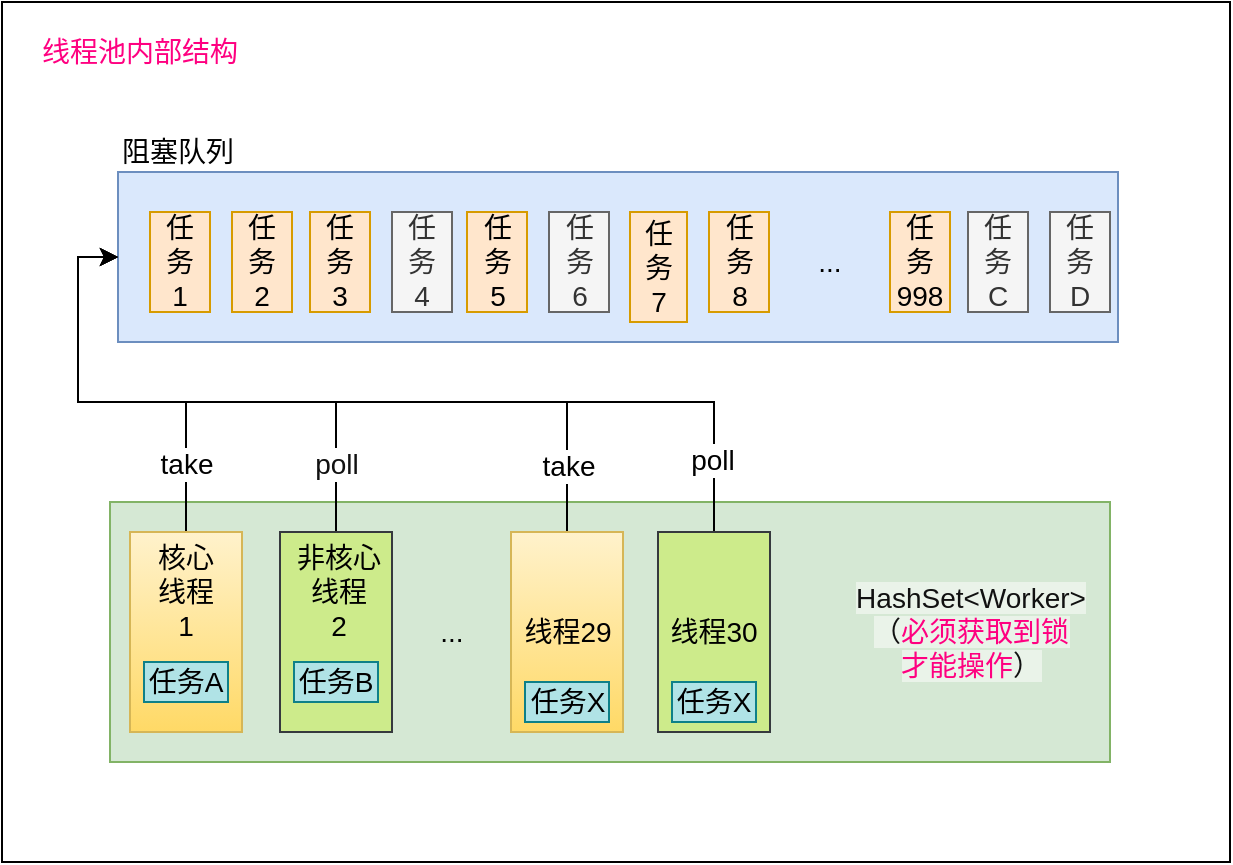 <mxfile version="16.5.1" type="device"><diagram id="W7D-3tUUAauCNxZaEgZP" name="第 1 页"><mxGraphModel dx="670" dy="541" grid="1" gridSize="10" guides="1" tooltips="1" connect="1" arrows="1" fold="1" page="1" pageScale="1" pageWidth="827" pageHeight="1169" math="0" shadow="0"><root><mxCell id="0"/><mxCell id="1" parent="0"/><mxCell id="7HW95ElA330o5I8n295C-42" value="" style="rounded=0;whiteSpace=wrap;html=1;fontSize=14;fontColor=#FF0080;" vertex="1" parent="1"><mxGeometry x="106" y="80" width="614" height="430" as="geometry"/></mxCell><mxCell id="7HW95ElA330o5I8n295C-19" value="" style="rounded=0;whiteSpace=wrap;html=1;fillColor=#d5e8d4;strokeColor=#82b366;fontSize=14;" vertex="1" parent="1"><mxGeometry x="160" y="330" width="500" height="130" as="geometry"/></mxCell><mxCell id="7HW95ElA330o5I8n295C-1" value="" style="rounded=0;whiteSpace=wrap;html=1;fillColor=#dae8fc;strokeColor=#6c8ebf;fontSize=14;" vertex="1" parent="1"><mxGeometry x="164" y="165" width="500" height="85" as="geometry"/></mxCell><mxCell id="7HW95ElA330o5I8n295C-2" value="阻塞队列" style="text;html=1;strokeColor=none;fillColor=none;align=center;verticalAlign=middle;whiteSpace=wrap;rounded=0;fontSize=14;" vertex="1" parent="1"><mxGeometry x="164" y="140" width="60" height="30" as="geometry"/></mxCell><mxCell id="7HW95ElA330o5I8n295C-3" value="任&lt;br style=&quot;font-size: 14px;&quot;&gt;务&lt;br style=&quot;font-size: 14px;&quot;&gt;1" style="rounded=0;whiteSpace=wrap;html=1;fillColor=#ffe6cc;strokeColor=#d79b00;fontSize=14;" vertex="1" parent="1"><mxGeometry x="180" y="185" width="30" height="50" as="geometry"/></mxCell><mxCell id="7HW95ElA330o5I8n295C-4" value="任&lt;br style=&quot;font-size: 14px;&quot;&gt;务&lt;br style=&quot;font-size: 14px;&quot;&gt;2" style="rounded=0;whiteSpace=wrap;html=1;fillColor=#ffe6cc;strokeColor=#d79b00;fontSize=14;" vertex="1" parent="1"><mxGeometry x="221" y="185" width="30" height="50" as="geometry"/></mxCell><mxCell id="7HW95ElA330o5I8n295C-5" value="任&lt;br style=&quot;font-size: 14px;&quot;&gt;务&lt;br style=&quot;font-size: 14px;&quot;&gt;3" style="rounded=0;whiteSpace=wrap;html=1;fillColor=#ffe6cc;strokeColor=#d79b00;fontSize=14;" vertex="1" parent="1"><mxGeometry x="260" y="185" width="30" height="50" as="geometry"/></mxCell><mxCell id="7HW95ElA330o5I8n295C-6" value="任&lt;br style=&quot;font-size: 14px;&quot;&gt;务&lt;br style=&quot;font-size: 14px;&quot;&gt;4" style="rounded=0;whiteSpace=wrap;html=1;fillColor=#f5f5f5;strokeColor=#666666;fontColor=#333333;fontSize=14;" vertex="1" parent="1"><mxGeometry x="301" y="185" width="30" height="50" as="geometry"/></mxCell><mxCell id="7HW95ElA330o5I8n295C-7" value="任&lt;br style=&quot;font-size: 14px;&quot;&gt;务&lt;br style=&quot;font-size: 14px;&quot;&gt;5" style="rounded=0;whiteSpace=wrap;html=1;fillColor=#ffe6cc;strokeColor=#d79b00;fontSize=14;" vertex="1" parent="1"><mxGeometry x="338.5" y="185" width="30" height="50" as="geometry"/></mxCell><mxCell id="7HW95ElA330o5I8n295C-8" value="任&lt;br style=&quot;font-size: 14px;&quot;&gt;务&lt;br style=&quot;font-size: 14px;&quot;&gt;6" style="rounded=0;whiteSpace=wrap;html=1;fillColor=#f5f5f5;strokeColor=#666666;fontColor=#333333;fontSize=14;" vertex="1" parent="1"><mxGeometry x="379.5" y="185" width="30" height="50" as="geometry"/></mxCell><mxCell id="7HW95ElA330o5I8n295C-9" value="任&lt;br style=&quot;font-size: 14px;&quot;&gt;务&lt;br style=&quot;font-size: 14px;&quot;&gt;7" style="rounded=0;whiteSpace=wrap;html=1;fillColor=#ffe6cc;strokeColor=#d79b00;fontSize=14;" vertex="1" parent="1"><mxGeometry x="420" y="185" width="28.5" height="55" as="geometry"/></mxCell><mxCell id="7HW95ElA330o5I8n295C-10" value="任&lt;br style=&quot;font-size: 14px;&quot;&gt;务&lt;br style=&quot;font-size: 14px;&quot;&gt;8" style="rounded=0;whiteSpace=wrap;html=1;fillColor=#ffe6cc;strokeColor=#d79b00;fontSize=14;" vertex="1" parent="1"><mxGeometry x="459.5" y="185" width="30" height="50" as="geometry"/></mxCell><mxCell id="7HW95ElA330o5I8n295C-11" value="任&lt;br style=&quot;font-size: 14px;&quot;&gt;务&lt;br style=&quot;font-size: 14px;&quot;&gt;998" style="rounded=0;whiteSpace=wrap;html=1;fillColor=#ffe6cc;strokeColor=#d79b00;fontSize=14;" vertex="1" parent="1"><mxGeometry x="550" y="185" width="30" height="50" as="geometry"/></mxCell><mxCell id="7HW95ElA330o5I8n295C-12" value="任&lt;br style=&quot;font-size: 14px;&quot;&gt;务&lt;br style=&quot;font-size: 14px;&quot;&gt;C" style="rounded=0;whiteSpace=wrap;html=1;fillColor=#f5f5f5;strokeColor=#666666;fontColor=#333333;fontSize=14;" vertex="1" parent="1"><mxGeometry x="589" y="185" width="30" height="50" as="geometry"/></mxCell><mxCell id="7HW95ElA330o5I8n295C-13" value="任&lt;br style=&quot;font-size: 14px;&quot;&gt;务&lt;br style=&quot;font-size: 14px;&quot;&gt;D" style="rounded=0;whiteSpace=wrap;html=1;fillColor=#f5f5f5;strokeColor=#666666;fontColor=#333333;fontSize=14;" vertex="1" parent="1"><mxGeometry x="630" y="185" width="30" height="50" as="geometry"/></mxCell><mxCell id="7HW95ElA330o5I8n295C-14" value="..." style="text;html=1;strokeColor=none;fillColor=none;align=center;verticalAlign=middle;whiteSpace=wrap;rounded=0;fontSize=14;" vertex="1" parent="1"><mxGeometry x="490" y="195" width="60" height="30" as="geometry"/></mxCell><mxCell id="7HW95ElA330o5I8n295C-26" style="edgeStyle=orthogonalEdgeStyle;rounded=0;orthogonalLoop=1;jettySize=auto;html=1;exitX=0.5;exitY=0;exitDx=0;exitDy=0;entryX=0;entryY=0.5;entryDx=0;entryDy=0;fontSize=14;" edge="1" parent="1" source="7HW95ElA330o5I8n295C-15" target="7HW95ElA330o5I8n295C-1"><mxGeometry relative="1" as="geometry"><Array as="points"><mxPoint x="198" y="280"/><mxPoint x="144" y="280"/><mxPoint x="144" y="208"/></Array></mxGeometry></mxCell><mxCell id="7HW95ElA330o5I8n295C-27" value="take" style="edgeLabel;html=1;align=center;verticalAlign=middle;resizable=0;points=[];fontSize=14;" vertex="1" connectable="0" parent="7HW95ElA330o5I8n295C-26"><mxGeometry x="-0.674" relative="1" as="geometry"><mxPoint as="offset"/></mxGeometry></mxCell><mxCell id="7HW95ElA330o5I8n295C-15" value="" style="rounded=0;whiteSpace=wrap;html=1;fillColor=#fff2cc;gradientColor=#ffd966;strokeColor=#d6b656;fontSize=14;" vertex="1" parent="1"><mxGeometry x="170" y="345" width="56" height="100" as="geometry"/></mxCell><mxCell id="7HW95ElA330o5I8n295C-28" style="edgeStyle=orthogonalEdgeStyle;rounded=0;orthogonalLoop=1;jettySize=auto;html=1;exitX=0.5;exitY=0;exitDx=0;exitDy=0;entryX=0;entryY=0.5;entryDx=0;entryDy=0;fontSize=14;" edge="1" parent="1" source="7HW95ElA330o5I8n295C-16" target="7HW95ElA330o5I8n295C-1"><mxGeometry relative="1" as="geometry"><Array as="points"><mxPoint x="273" y="280"/><mxPoint x="144" y="280"/><mxPoint x="144" y="208"/></Array></mxGeometry></mxCell><mxCell id="7HW95ElA330o5I8n295C-29" value="&lt;span style=&quot;color: rgb(17, 17, 17); font-size: 14px; background-color: rgba(255, 255, 255, 0.5);&quot;&gt;poll&lt;/span&gt;" style="edgeLabel;html=1;align=center;verticalAlign=middle;resizable=0;points=[];fontSize=14;" vertex="1" connectable="0" parent="7HW95ElA330o5I8n295C-28"><mxGeometry x="-0.764" relative="1" as="geometry"><mxPoint as="offset"/></mxGeometry></mxCell><mxCell id="7HW95ElA330o5I8n295C-16" value="" style="rounded=0;whiteSpace=wrap;html=1;fillColor=#cdeb8b;strokeColor=#36393d;fontSize=14;" vertex="1" parent="1"><mxGeometry x="245" y="345" width="56" height="100" as="geometry"/></mxCell><mxCell id="7HW95ElA330o5I8n295C-30" style="edgeStyle=orthogonalEdgeStyle;rounded=0;orthogonalLoop=1;jettySize=auto;html=1;exitX=0.5;exitY=0;exitDx=0;exitDy=0;entryX=0;entryY=0.5;entryDx=0;entryDy=0;fontSize=14;" edge="1" parent="1" source="7HW95ElA330o5I8n295C-21" target="7HW95ElA330o5I8n295C-1"><mxGeometry relative="1" as="geometry"><mxPoint x="200" y="250" as="targetPoint"/><Array as="points"><mxPoint x="389" y="280"/><mxPoint x="144" y="280"/><mxPoint x="144" y="208"/></Array></mxGeometry></mxCell><mxCell id="7HW95ElA330o5I8n295C-39" value="take" style="edgeLabel;html=1;align=center;verticalAlign=middle;resizable=0;points=[];fontSize=14;" vertex="1" connectable="0" parent="7HW95ElA330o5I8n295C-30"><mxGeometry x="-0.836" y="1" relative="1" as="geometry"><mxPoint x="1" as="offset"/></mxGeometry></mxCell><mxCell id="7HW95ElA330o5I8n295C-21" value="线程29" style="rounded=0;whiteSpace=wrap;html=1;fillColor=#fff2cc;gradientColor=#ffd966;strokeColor=#d6b656;fontSize=14;" vertex="1" parent="1"><mxGeometry x="360.5" y="345" width="56" height="100" as="geometry"/></mxCell><mxCell id="7HW95ElA330o5I8n295C-31" style="edgeStyle=orthogonalEdgeStyle;rounded=0;orthogonalLoop=1;jettySize=auto;html=1;exitX=0.5;exitY=0;exitDx=0;exitDy=0;entryX=0;entryY=0.5;entryDx=0;entryDy=0;fontSize=14;" edge="1" parent="1" source="7HW95ElA330o5I8n295C-22" target="7HW95ElA330o5I8n295C-1"><mxGeometry relative="1" as="geometry"><Array as="points"><mxPoint x="462" y="280"/><mxPoint x="144" y="280"/><mxPoint x="144" y="208"/></Array></mxGeometry></mxCell><mxCell id="7HW95ElA330o5I8n295C-40" value="poll" style="edgeLabel;html=1;align=center;verticalAlign=middle;resizable=0;points=[];fontSize=14;" vertex="1" connectable="0" parent="7HW95ElA330o5I8n295C-31"><mxGeometry x="-0.849" y="1" relative="1" as="geometry"><mxPoint as="offset"/></mxGeometry></mxCell><mxCell id="7HW95ElA330o5I8n295C-22" value="线程30" style="rounded=0;whiteSpace=wrap;html=1;fillColor=#cdeb8b;strokeColor=#36393d;fontSize=14;" vertex="1" parent="1"><mxGeometry x="434" y="345" width="56" height="100" as="geometry"/></mxCell><mxCell id="7HW95ElA330o5I8n295C-23" value="..." style="text;html=1;strokeColor=none;fillColor=none;align=center;verticalAlign=middle;whiteSpace=wrap;rounded=0;fontSize=14;" vertex="1" parent="1"><mxGeometry x="301" y="380" width="60" height="30" as="geometry"/></mxCell><mxCell id="7HW95ElA330o5I8n295C-32" value="任务A" style="rounded=0;whiteSpace=wrap;html=1;fillColor=#b0e3e6;strokeColor=#0e8088;fontSize=14;" vertex="1" parent="1"><mxGeometry x="177" y="410" width="42" height="20" as="geometry"/></mxCell><mxCell id="7HW95ElA330o5I8n295C-34" value="核心&lt;br style=&quot;font-size: 14px;&quot;&gt;线程&lt;br style=&quot;font-size: 14px;&quot;&gt;1" style="text;html=1;strokeColor=none;fillColor=none;align=center;verticalAlign=middle;whiteSpace=wrap;rounded=0;fontSize=14;" vertex="1" parent="1"><mxGeometry x="168" y="360" width="60" height="30" as="geometry"/></mxCell><mxCell id="7HW95ElA330o5I8n295C-35" value="&lt;span style=&quot;font-size: 14px;&quot;&gt;非核心&lt;/span&gt;&lt;br style=&quot;font-size: 14px;&quot;&gt;&lt;span style=&quot;font-size: 14px;&quot;&gt;线程&lt;/span&gt;&lt;br style=&quot;font-size: 14px;&quot;&gt;&lt;span style=&quot;font-size: 14px;&quot;&gt;2&lt;/span&gt;" style="text;html=1;align=center;verticalAlign=middle;resizable=0;points=[];autosize=1;strokeColor=none;fillColor=none;fontSize=14;" vertex="1" parent="1"><mxGeometry x="244" y="345" width="60" height="60" as="geometry"/></mxCell><mxCell id="7HW95ElA330o5I8n295C-36" value="任务B" style="rounded=0;whiteSpace=wrap;html=1;fillColor=#b0e3e6;strokeColor=#0e8088;fontSize=14;" vertex="1" parent="1"><mxGeometry x="252" y="410" width="42" height="20" as="geometry"/></mxCell><mxCell id="7HW95ElA330o5I8n295C-37" value="任务X" style="rounded=0;whiteSpace=wrap;html=1;fillColor=#b0e3e6;strokeColor=#0e8088;fontSize=14;" vertex="1" parent="1"><mxGeometry x="367.5" y="420" width="42" height="20" as="geometry"/></mxCell><mxCell id="7HW95ElA330o5I8n295C-38" value="任务X" style="rounded=0;whiteSpace=wrap;html=1;fillColor=#b0e3e6;strokeColor=#0e8088;fontSize=14;" vertex="1" parent="1"><mxGeometry x="441" y="420" width="42" height="20" as="geometry"/></mxCell><mxCell id="7HW95ElA330o5I8n295C-41" value="&lt;span style=&quot;background-color: rgba(255 , 255 , 255 , 0.5)&quot;&gt;&lt;font color=&quot;#111111&quot;&gt;HashSet&amp;lt;Worker&amp;gt;&lt;/font&gt;&lt;br&gt;&lt;font color=&quot;#111111&quot;&gt;（&lt;/font&gt;&lt;/span&gt;&lt;span style=&quot;background-color: rgba(255 , 255 , 255 , 0.5)&quot;&gt;&lt;font color=&quot;#ff0080&quot;&gt;必须获取到锁&lt;br&gt;才能操作&lt;/font&gt;&lt;/span&gt;&lt;span style=&quot;color: rgb(17 , 17 , 17) ; font-family: &amp;#34;pingfang sc&amp;#34; , , &amp;#34;hiragino sans gb&amp;#34; , &amp;#34;microsoft yahei&amp;#34; , &amp;#34;helvetica neue&amp;#34; , &amp;#34;helvetica&amp;#34; , &amp;#34;arial&amp;#34; , sans-serif , &amp;#34;apple color emoji&amp;#34; , &amp;#34;segoe ui emoji&amp;#34; , &amp;#34;segoe ui symbol&amp;#34; ; background-color: rgba(255 , 255 , 255 , 0.5)&quot;&gt;）&lt;br&gt;&lt;/span&gt;" style="text;html=1;align=center;verticalAlign=middle;resizable=0;points=[];autosize=1;strokeColor=none;fillColor=none;fontSize=14;" vertex="1" parent="1"><mxGeometry x="525" y="365" width="130" height="60" as="geometry"/></mxCell><mxCell id="7HW95ElA330o5I8n295C-43" value="线程池内部结构" style="text;html=1;strokeColor=none;fillColor=none;align=center;verticalAlign=middle;whiteSpace=wrap;rounded=0;fontSize=14;fontColor=#FF0080;" vertex="1" parent="1"><mxGeometry x="120" y="90" width="110" height="30" as="geometry"/></mxCell></root></mxGraphModel></diagram></mxfile>